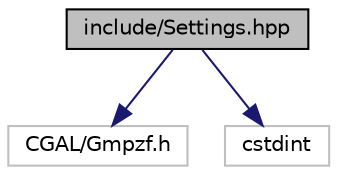 digraph "include/Settings.hpp"
{
 // LATEX_PDF_SIZE
  edge [fontname="Helvetica",fontsize="10",labelfontname="Helvetica",labelfontsize="10"];
  node [fontname="Helvetica",fontsize="10",shape=record];
  Node1 [label="include/Settings.hpp",height=0.2,width=0.4,color="black", fillcolor="grey75", style="filled", fontcolor="black",tooltip="Global integer and precision settings."];
  Node1 -> Node2 [color="midnightblue",fontsize="10",style="solid",fontname="Helvetica"];
  Node2 [label="CGAL/Gmpzf.h",height=0.2,width=0.4,color="grey75", fillcolor="white", style="filled",tooltip=" "];
  Node1 -> Node3 [color="midnightblue",fontsize="10",style="solid",fontname="Helvetica"];
  Node3 [label="cstdint",height=0.2,width=0.4,color="grey75", fillcolor="white", style="filled",tooltip=" "];
}
